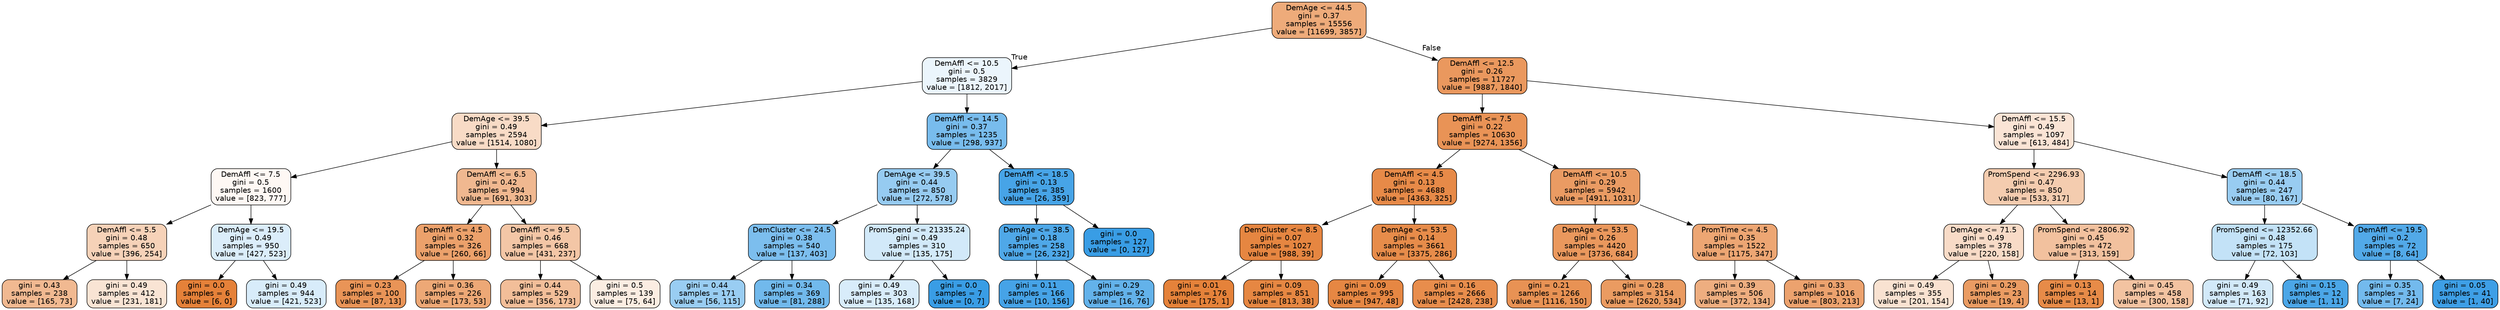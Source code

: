 digraph Tree {
node [shape=box, style="filled, rounded", color="black", fontname=helvetica] ;
edge [fontname=helvetica] ;
0 [label="DemAge <= 44.5\ngini = 0.37\nsamples = 15556\nvalue = [11699, 3857]", fillcolor="#eeab7a"] ;
1 [label="DemAffl <= 10.5\ngini = 0.5\nsamples = 3829\nvalue = [1812, 2017]", fillcolor="#ebf5fc"] ;
0 -> 1 [labeldistance=2.5, labelangle=45, headlabel="True"] ;
2 [label="DemAge <= 39.5\ngini = 0.49\nsamples = 2594\nvalue = [1514, 1080]", fillcolor="#f8dbc6"] ;
1 -> 2 ;
3 [label="DemAffl <= 7.5\ngini = 0.5\nsamples = 1600\nvalue = [823, 777]", fillcolor="#fef8f4"] ;
2 -> 3 ;
4 [label="DemAffl <= 5.5\ngini = 0.48\nsamples = 650\nvalue = [396, 254]", fillcolor="#f6d2b8"] ;
3 -> 4 ;
5 [label="gini = 0.43\nsamples = 238\nvalue = [165, 73]", fillcolor="#f1b991"] ;
4 -> 5 ;
6 [label="gini = 0.49\nsamples = 412\nvalue = [231, 181]", fillcolor="#f9e4d4"] ;
4 -> 6 ;
7 [label="DemAge <= 19.5\ngini = 0.49\nsamples = 950\nvalue = [427, 523]", fillcolor="#dbedfa"] ;
3 -> 7 ;
8 [label="gini = 0.0\nsamples = 6\nvalue = [6, 0]", fillcolor="#e58139"] ;
7 -> 8 ;
9 [label="gini = 0.49\nsamples = 944\nvalue = [421, 523]", fillcolor="#d8ecfa"] ;
7 -> 9 ;
10 [label="DemAffl <= 6.5\ngini = 0.42\nsamples = 994\nvalue = [691, 303]", fillcolor="#f0b890"] ;
2 -> 10 ;
11 [label="DemAffl <= 4.5\ngini = 0.32\nsamples = 326\nvalue = [260, 66]", fillcolor="#eca16b"] ;
10 -> 11 ;
12 [label="gini = 0.23\nsamples = 100\nvalue = [87, 13]", fillcolor="#e99457"] ;
11 -> 12 ;
13 [label="gini = 0.36\nsamples = 226\nvalue = [173, 53]", fillcolor="#eda876"] ;
11 -> 13 ;
14 [label="DemAffl <= 9.5\ngini = 0.46\nsamples = 668\nvalue = [431, 237]", fillcolor="#f3c6a6"] ;
10 -> 14 ;
15 [label="gini = 0.44\nsamples = 529\nvalue = [356, 173]", fillcolor="#f2be99"] ;
14 -> 15 ;
16 [label="gini = 0.5\nsamples = 139\nvalue = [75, 64]", fillcolor="#fbede2"] ;
14 -> 16 ;
17 [label="DemAffl <= 14.5\ngini = 0.37\nsamples = 1235\nvalue = [298, 937]", fillcolor="#78bced"] ;
1 -> 17 ;
18 [label="DemAge <= 39.5\ngini = 0.44\nsamples = 850\nvalue = [272, 578]", fillcolor="#96cbf1"] ;
17 -> 18 ;
19 [label="DemCluster <= 24.5\ngini = 0.38\nsamples = 540\nvalue = [137, 403]", fillcolor="#7cbeee"] ;
18 -> 19 ;
20 [label="gini = 0.44\nsamples = 171\nvalue = [56, 115]", fillcolor="#99cdf2"] ;
19 -> 20 ;
21 [label="gini = 0.34\nsamples = 369\nvalue = [81, 288]", fillcolor="#71b9ec"] ;
19 -> 21 ;
22 [label="PromSpend <= 21335.24\ngini = 0.49\nsamples = 310\nvalue = [135, 175]", fillcolor="#d2e9f9"] ;
18 -> 22 ;
23 [label="gini = 0.49\nsamples = 303\nvalue = [135, 168]", fillcolor="#d8ecfa"] ;
22 -> 23 ;
24 [label="gini = 0.0\nsamples = 7\nvalue = [0, 7]", fillcolor="#399de5"] ;
22 -> 24 ;
25 [label="DemAffl <= 18.5\ngini = 0.13\nsamples = 385\nvalue = [26, 359]", fillcolor="#47a4e7"] ;
17 -> 25 ;
26 [label="DemAge <= 38.5\ngini = 0.18\nsamples = 258\nvalue = [26, 232]", fillcolor="#4fa8e8"] ;
25 -> 26 ;
27 [label="gini = 0.11\nsamples = 166\nvalue = [10, 156]", fillcolor="#46a3e7"] ;
26 -> 27 ;
28 [label="gini = 0.29\nsamples = 92\nvalue = [16, 76]", fillcolor="#63b2ea"] ;
26 -> 28 ;
29 [label="gini = 0.0\nsamples = 127\nvalue = [0, 127]", fillcolor="#399de5"] ;
25 -> 29 ;
30 [label="DemAffl <= 12.5\ngini = 0.26\nsamples = 11727\nvalue = [9887, 1840]", fillcolor="#ea985e"] ;
0 -> 30 [labeldistance=2.5, labelangle=-45, headlabel="False"] ;
31 [label="DemAffl <= 7.5\ngini = 0.22\nsamples = 10630\nvalue = [9274, 1356]", fillcolor="#e99356"] ;
30 -> 31 ;
32 [label="DemAffl <= 4.5\ngini = 0.13\nsamples = 4688\nvalue = [4363, 325]", fillcolor="#e78a48"] ;
31 -> 32 ;
33 [label="DemCluster <= 8.5\ngini = 0.07\nsamples = 1027\nvalue = [988, 39]", fillcolor="#e68641"] ;
32 -> 33 ;
34 [label="gini = 0.01\nsamples = 176\nvalue = [175, 1]", fillcolor="#e5823a"] ;
33 -> 34 ;
35 [label="gini = 0.09\nsamples = 851\nvalue = [813, 38]", fillcolor="#e68742"] ;
33 -> 35 ;
36 [label="DemAge <= 53.5\ngini = 0.14\nsamples = 3661\nvalue = [3375, 286]", fillcolor="#e78c4a"] ;
32 -> 36 ;
37 [label="gini = 0.09\nsamples = 995\nvalue = [947, 48]", fillcolor="#e68743"] ;
36 -> 37 ;
38 [label="gini = 0.16\nsamples = 2666\nvalue = [2428, 238]", fillcolor="#e88d4c"] ;
36 -> 38 ;
39 [label="DemAffl <= 10.5\ngini = 0.29\nsamples = 5942\nvalue = [4911, 1031]", fillcolor="#ea9b63"] ;
31 -> 39 ;
40 [label="DemAge <= 53.5\ngini = 0.26\nsamples = 4420\nvalue = [3736, 684]", fillcolor="#ea985d"] ;
39 -> 40 ;
41 [label="gini = 0.21\nsamples = 1266\nvalue = [1116, 150]", fillcolor="#e89254"] ;
40 -> 41 ;
42 [label="gini = 0.28\nsamples = 3154\nvalue = [2620, 534]", fillcolor="#ea9b61"] ;
40 -> 42 ;
43 [label="PromTime <= 4.5\ngini = 0.35\nsamples = 1522\nvalue = [1175, 347]", fillcolor="#eda673"] ;
39 -> 43 ;
44 [label="gini = 0.39\nsamples = 506\nvalue = [372, 134]", fillcolor="#eeae80"] ;
43 -> 44 ;
45 [label="gini = 0.33\nsamples = 1016\nvalue = [803, 213]", fillcolor="#eca26e"] ;
43 -> 45 ;
46 [label="DemAffl <= 15.5\ngini = 0.49\nsamples = 1097\nvalue = [613, 484]", fillcolor="#fae4d5"] ;
30 -> 46 ;
47 [label="PromSpend <= 2296.93\ngini = 0.47\nsamples = 850\nvalue = [533, 317]", fillcolor="#f4ccaf"] ;
46 -> 47 ;
48 [label="DemAge <= 71.5\ngini = 0.49\nsamples = 378\nvalue = [220, 158]", fillcolor="#f8dbc7"] ;
47 -> 48 ;
49 [label="gini = 0.49\nsamples = 355\nvalue = [201, 154]", fillcolor="#f9e2d1"] ;
48 -> 49 ;
50 [label="gini = 0.29\nsamples = 23\nvalue = [19, 4]", fillcolor="#ea9c63"] ;
48 -> 50 ;
51 [label="PromSpend <= 2806.92\ngini = 0.45\nsamples = 472\nvalue = [313, 159]", fillcolor="#f2c19e"] ;
47 -> 51 ;
52 [label="gini = 0.13\nsamples = 14\nvalue = [13, 1]", fillcolor="#e78b48"] ;
51 -> 52 ;
53 [label="gini = 0.45\nsamples = 458\nvalue = [300, 158]", fillcolor="#f3c3a1"] ;
51 -> 53 ;
54 [label="DemAffl <= 18.5\ngini = 0.44\nsamples = 247\nvalue = [80, 167]", fillcolor="#98ccf1"] ;
46 -> 54 ;
55 [label="PromSpend <= 12352.66\ngini = 0.48\nsamples = 175\nvalue = [72, 103]", fillcolor="#c3e2f7"] ;
54 -> 55 ;
56 [label="gini = 0.49\nsamples = 163\nvalue = [71, 92]", fillcolor="#d2e9f9"] ;
55 -> 56 ;
57 [label="gini = 0.15\nsamples = 12\nvalue = [1, 11]", fillcolor="#4ba6e7"] ;
55 -> 57 ;
58 [label="DemAffl <= 19.5\ngini = 0.2\nsamples = 72\nvalue = [8, 64]", fillcolor="#52a9e8"] ;
54 -> 58 ;
59 [label="gini = 0.35\nsamples = 31\nvalue = [7, 24]", fillcolor="#73baed"] ;
58 -> 59 ;
60 [label="gini = 0.05\nsamples = 41\nvalue = [1, 40]", fillcolor="#3e9fe6"] ;
58 -> 60 ;
}